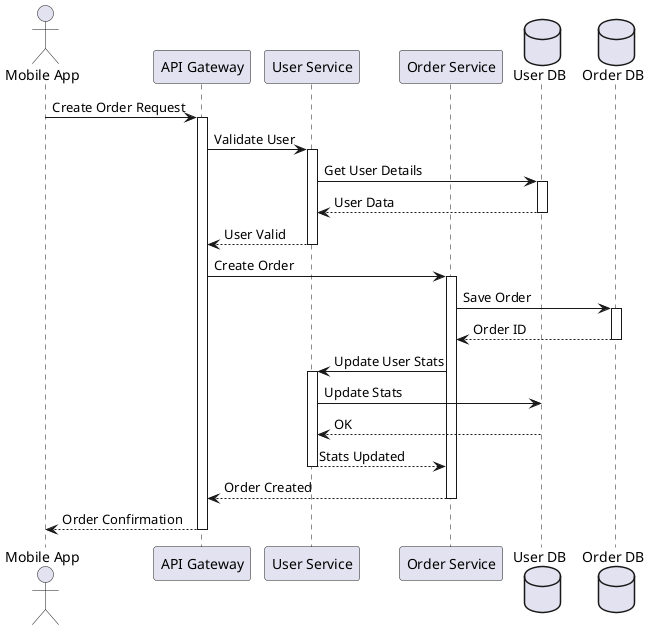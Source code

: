@startuml
actor "Mobile App" as App
participant "API Gateway" as API
participant "User Service" as UserSvc
participant "Order Service" as OrderSvc
database "User DB" as UserDB
database "Order DB" as OrderDB

App -> API: Create Order Request
activate API

API -> UserSvc: Validate User
activate UserSvc
UserSvc -> UserDB: Get User Details
activate UserDB
UserDB --> UserSvc: User Data
deactivate UserDB
UserSvc --> API: User Valid
deactivate UserSvc

API -> OrderSvc: Create Order
activate OrderSvc
OrderSvc -> OrderDB: Save Order
activate OrderDB
OrderDB --> OrderSvc: Order ID
deactivate OrderDB

OrderSvc -> UserSvc: Update User Stats
activate UserSvc
UserSvc -> UserDB: Update Stats
UserDB --> UserSvc: OK
UserSvc --> OrderSvc: Stats Updated
deactivate UserSvc

OrderSvc --> API: Order Created
deactivate OrderSvc

API --> App: Order Confirmation
deactivate API

@enduml